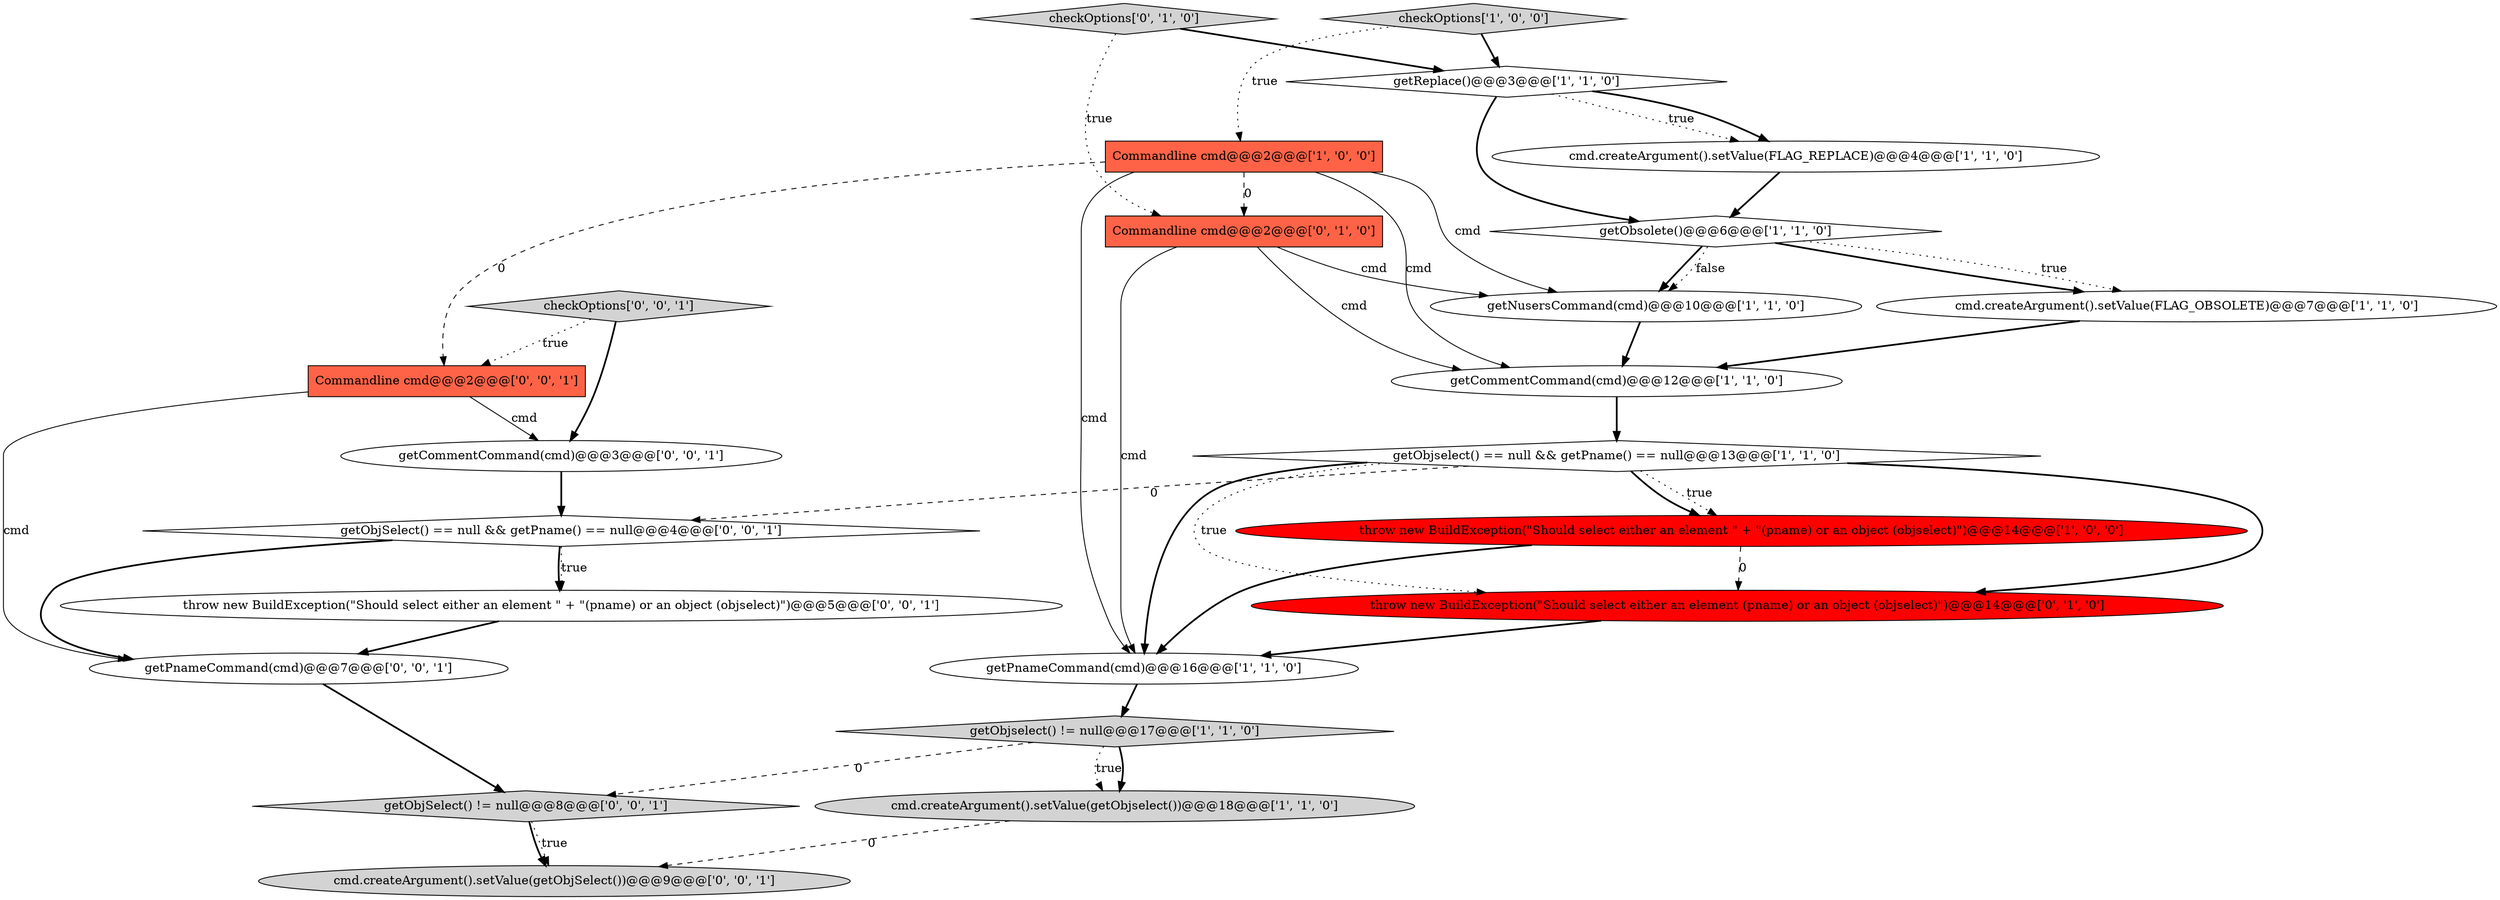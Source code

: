 digraph {
8 [style = filled, label = "cmd.createArgument().setValue(FLAG_OBSOLETE)@@@7@@@['1', '1', '0']", fillcolor = white, shape = ellipse image = "AAA0AAABBB1BBB"];
10 [style = filled, label = "cmd.createArgument().setValue(FLAG_REPLACE)@@@4@@@['1', '1', '0']", fillcolor = white, shape = ellipse image = "AAA0AAABBB1BBB"];
0 [style = filled, label = "getObjselect() == null && getPname() == null@@@13@@@['1', '1', '0']", fillcolor = white, shape = diamond image = "AAA0AAABBB1BBB"];
23 [style = filled, label = "getObjSelect() == null && getPname() == null@@@4@@@['0', '0', '1']", fillcolor = white, shape = diamond image = "AAA0AAABBB3BBB"];
5 [style = filled, label = "getObjselect() != null@@@17@@@['1', '1', '0']", fillcolor = lightgray, shape = diamond image = "AAA0AAABBB1BBB"];
11 [style = filled, label = "getCommentCommand(cmd)@@@12@@@['1', '1', '0']", fillcolor = white, shape = ellipse image = "AAA0AAABBB1BBB"];
19 [style = filled, label = "getObjSelect() != null@@@8@@@['0', '0', '1']", fillcolor = lightgray, shape = diamond image = "AAA0AAABBB3BBB"];
2 [style = filled, label = "getObsolete()@@@6@@@['1', '1', '0']", fillcolor = white, shape = diamond image = "AAA0AAABBB1BBB"];
6 [style = filled, label = "getReplace()@@@3@@@['1', '1', '0']", fillcolor = white, shape = diamond image = "AAA0AAABBB1BBB"];
3 [style = filled, label = "getNusersCommand(cmd)@@@10@@@['1', '1', '0']", fillcolor = white, shape = ellipse image = "AAA0AAABBB1BBB"];
13 [style = filled, label = "Commandline cmd@@@2@@@['0', '1', '0']", fillcolor = tomato, shape = box image = "AAA1AAABBB2BBB"];
20 [style = filled, label = "Commandline cmd@@@2@@@['0', '0', '1']", fillcolor = tomato, shape = box image = "AAA0AAABBB3BBB"];
21 [style = filled, label = "checkOptions['0', '0', '1']", fillcolor = lightgray, shape = diamond image = "AAA0AAABBB3BBB"];
18 [style = filled, label = "getCommentCommand(cmd)@@@3@@@['0', '0', '1']", fillcolor = white, shape = ellipse image = "AAA0AAABBB3BBB"];
7 [style = filled, label = "cmd.createArgument().setValue(getObjselect())@@@18@@@['1', '1', '0']", fillcolor = lightgray, shape = ellipse image = "AAA0AAABBB1BBB"];
14 [style = filled, label = "throw new BuildException(\"Should select either an element (pname) or an object (objselect)\")@@@14@@@['0', '1', '0']", fillcolor = red, shape = ellipse image = "AAA1AAABBB2BBB"];
17 [style = filled, label = "cmd.createArgument().setValue(getObjSelect())@@@9@@@['0', '0', '1']", fillcolor = lightgray, shape = ellipse image = "AAA0AAABBB3BBB"];
15 [style = filled, label = "checkOptions['0', '1', '0']", fillcolor = lightgray, shape = diamond image = "AAA0AAABBB2BBB"];
12 [style = filled, label = "throw new BuildException(\"Should select either an element \" + \"(pname) or an object (objselect)\")@@@14@@@['1', '0', '0']", fillcolor = red, shape = ellipse image = "AAA1AAABBB1BBB"];
9 [style = filled, label = "getPnameCommand(cmd)@@@16@@@['1', '1', '0']", fillcolor = white, shape = ellipse image = "AAA0AAABBB1BBB"];
1 [style = filled, label = "Commandline cmd@@@2@@@['1', '0', '0']", fillcolor = tomato, shape = box image = "AAA1AAABBB1BBB"];
16 [style = filled, label = "throw new BuildException(\"Should select either an element \" + \"(pname) or an object (objselect)\")@@@5@@@['0', '0', '1']", fillcolor = white, shape = ellipse image = "AAA0AAABBB3BBB"];
22 [style = filled, label = "getPnameCommand(cmd)@@@7@@@['0', '0', '1']", fillcolor = white, shape = ellipse image = "AAA0AAABBB3BBB"];
4 [style = filled, label = "checkOptions['1', '0', '0']", fillcolor = lightgray, shape = diamond image = "AAA0AAABBB1BBB"];
23->16 [style = dotted, label="true"];
0->12 [style = dotted, label="true"];
0->9 [style = bold, label=""];
23->16 [style = bold, label=""];
21->20 [style = dotted, label="true"];
18->23 [style = bold, label=""];
22->19 [style = bold, label=""];
4->1 [style = dotted, label="true"];
4->6 [style = bold, label=""];
19->17 [style = dotted, label="true"];
7->17 [style = dashed, label="0"];
0->23 [style = dashed, label="0"];
2->3 [style = bold, label=""];
0->12 [style = bold, label=""];
2->3 [style = dotted, label="false"];
13->9 [style = solid, label="cmd"];
3->11 [style = bold, label=""];
15->6 [style = bold, label=""];
19->17 [style = bold, label=""];
1->9 [style = solid, label="cmd"];
12->9 [style = bold, label=""];
16->22 [style = bold, label=""];
21->18 [style = bold, label=""];
20->22 [style = solid, label="cmd"];
15->13 [style = dotted, label="true"];
6->2 [style = bold, label=""];
1->13 [style = dashed, label="0"];
1->20 [style = dashed, label="0"];
6->10 [style = dotted, label="true"];
13->11 [style = solid, label="cmd"];
0->14 [style = bold, label=""];
11->0 [style = bold, label=""];
23->22 [style = bold, label=""];
12->14 [style = dashed, label="0"];
5->7 [style = dotted, label="true"];
13->3 [style = solid, label="cmd"];
6->10 [style = bold, label=""];
1->3 [style = solid, label="cmd"];
9->5 [style = bold, label=""];
5->7 [style = bold, label=""];
0->14 [style = dotted, label="true"];
10->2 [style = bold, label=""];
14->9 [style = bold, label=""];
1->11 [style = solid, label="cmd"];
8->11 [style = bold, label=""];
5->19 [style = dashed, label="0"];
2->8 [style = dotted, label="true"];
2->8 [style = bold, label=""];
20->18 [style = solid, label="cmd"];
}
